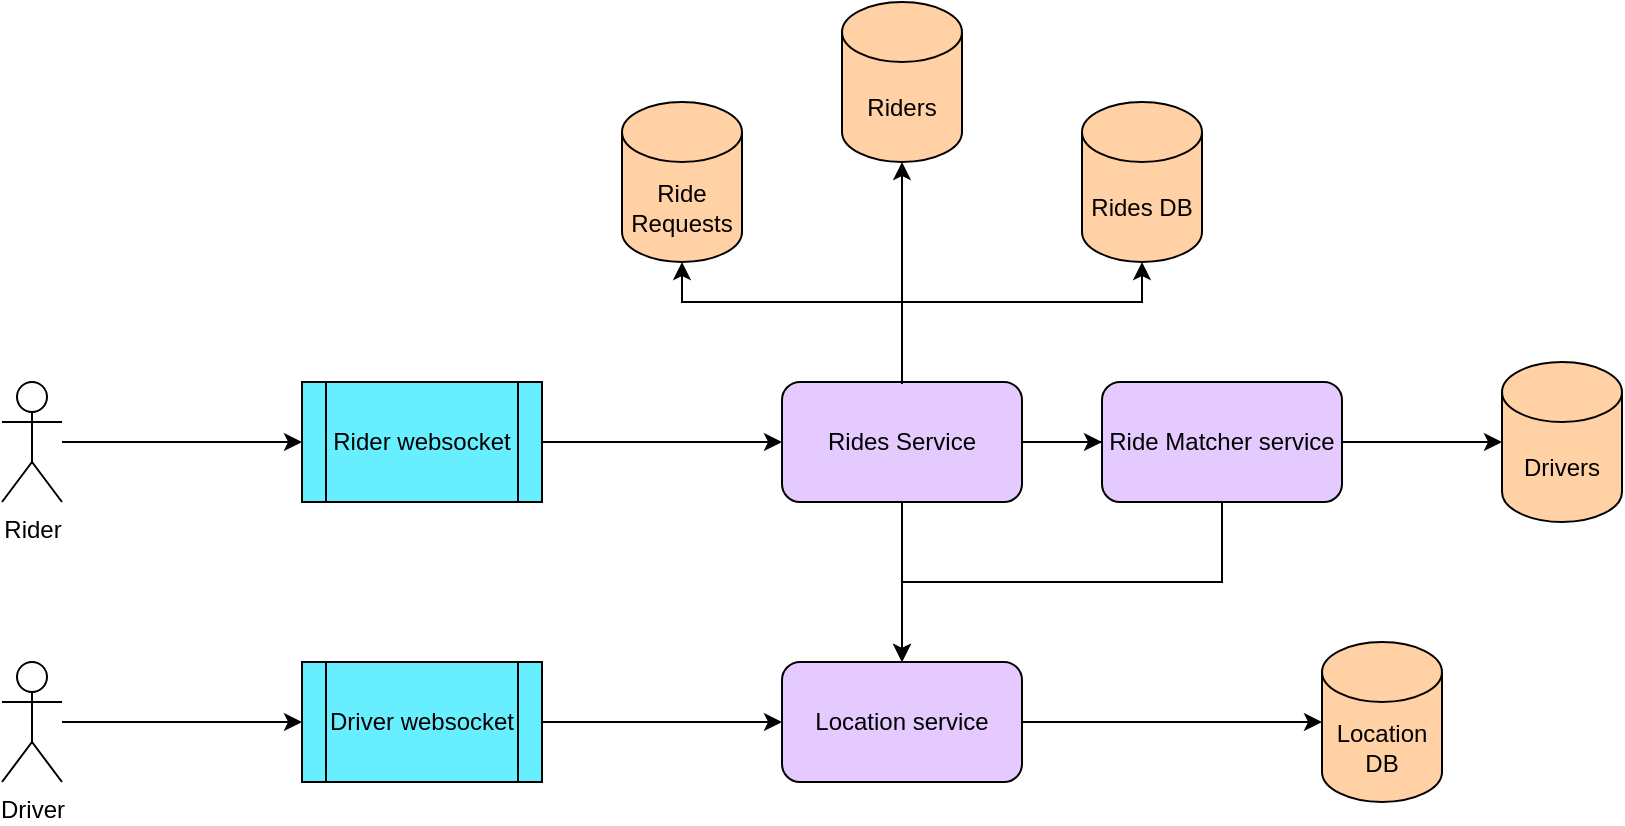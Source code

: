 <mxfile version="26.2.9">
  <diagram name="Page-1" id="oiq2-20EZvOvc28KRUjk">
    <mxGraphModel dx="1020" dy="655" grid="1" gridSize="10" guides="1" tooltips="1" connect="1" arrows="1" fold="1" page="1" pageScale="1" pageWidth="850" pageHeight="1100" math="0" shadow="0">
      <root>
        <mxCell id="0" />
        <mxCell id="1" parent="0" />
        <mxCell id="qF544aJauJ5sndSdHiLU-12" style="edgeStyle=orthogonalEdgeStyle;rounded=0;orthogonalLoop=1;jettySize=auto;html=1;entryX=0;entryY=0.5;entryDx=0;entryDy=0;" edge="1" parent="1" source="qF544aJauJ5sndSdHiLU-1" target="qF544aJauJ5sndSdHiLU-3">
          <mxGeometry relative="1" as="geometry" />
        </mxCell>
        <mxCell id="qF544aJauJ5sndSdHiLU-1" value="Rider" style="shape=umlActor;verticalLabelPosition=bottom;verticalAlign=top;html=1;outlineConnect=0;" vertex="1" parent="1">
          <mxGeometry x="140" y="200" width="30" height="60" as="geometry" />
        </mxCell>
        <mxCell id="qF544aJauJ5sndSdHiLU-16" style="edgeStyle=orthogonalEdgeStyle;rounded=0;orthogonalLoop=1;jettySize=auto;html=1;entryX=0;entryY=0.5;entryDx=0;entryDy=0;" edge="1" parent="1" source="qF544aJauJ5sndSdHiLU-2" target="qF544aJauJ5sndSdHiLU-4">
          <mxGeometry relative="1" as="geometry" />
        </mxCell>
        <mxCell id="qF544aJauJ5sndSdHiLU-2" value="Driver" style="shape=umlActor;verticalLabelPosition=bottom;verticalAlign=top;html=1;outlineConnect=0;" vertex="1" parent="1">
          <mxGeometry x="140" y="340" width="30" height="60" as="geometry" />
        </mxCell>
        <mxCell id="qF544aJauJ5sndSdHiLU-19" style="edgeStyle=orthogonalEdgeStyle;rounded=0;orthogonalLoop=1;jettySize=auto;html=1;entryX=0;entryY=0.5;entryDx=0;entryDy=0;" edge="1" parent="1" source="qF544aJauJ5sndSdHiLU-3" target="qF544aJauJ5sndSdHiLU-18">
          <mxGeometry relative="1" as="geometry" />
        </mxCell>
        <mxCell id="qF544aJauJ5sndSdHiLU-3" value="Rider websocket" style="shape=process;whiteSpace=wrap;html=1;backgroundOutline=1;fillColor=#67EFFF;" vertex="1" parent="1">
          <mxGeometry x="290" y="200" width="120" height="60" as="geometry" />
        </mxCell>
        <mxCell id="qF544aJauJ5sndSdHiLU-17" style="edgeStyle=orthogonalEdgeStyle;rounded=0;orthogonalLoop=1;jettySize=auto;html=1;entryX=0;entryY=0.5;entryDx=0;entryDy=0;" edge="1" parent="1" source="qF544aJauJ5sndSdHiLU-4" target="qF544aJauJ5sndSdHiLU-10">
          <mxGeometry relative="1" as="geometry" />
        </mxCell>
        <mxCell id="qF544aJauJ5sndSdHiLU-4" value="Driver websocket" style="shape=process;whiteSpace=wrap;html=1;backgroundOutline=1;fillColor=#67EFFF;" vertex="1" parent="1">
          <mxGeometry x="290" y="340" width="120" height="60" as="geometry" />
        </mxCell>
        <mxCell id="qF544aJauJ5sndSdHiLU-14" style="edgeStyle=orthogonalEdgeStyle;rounded=0;orthogonalLoop=1;jettySize=auto;html=1;" edge="1" parent="1" source="qF544aJauJ5sndSdHiLU-9" target="qF544aJauJ5sndSdHiLU-10">
          <mxGeometry relative="1" as="geometry" />
        </mxCell>
        <mxCell id="qF544aJauJ5sndSdHiLU-33" style="edgeStyle=orthogonalEdgeStyle;rounded=0;orthogonalLoop=1;jettySize=auto;html=1;entryX=0.5;entryY=0;entryDx=0;entryDy=0;" edge="1" parent="1" source="qF544aJauJ5sndSdHiLU-9" target="qF544aJauJ5sndSdHiLU-10">
          <mxGeometry relative="1" as="geometry">
            <Array as="points">
              <mxPoint x="750" y="300" />
              <mxPoint x="590" y="300" />
            </Array>
          </mxGeometry>
        </mxCell>
        <mxCell id="qF544aJauJ5sndSdHiLU-9" value="Ride Matcher service" style="rounded=1;whiteSpace=wrap;html=1;fillColor=#E4CAFF;" vertex="1" parent="1">
          <mxGeometry x="690" y="200" width="120" height="60" as="geometry" />
        </mxCell>
        <mxCell id="qF544aJauJ5sndSdHiLU-10" value="Location service" style="rounded=1;whiteSpace=wrap;html=1;fillColor=#E4CAFF;" vertex="1" parent="1">
          <mxGeometry x="530" y="340" width="120" height="60" as="geometry" />
        </mxCell>
        <mxCell id="qF544aJauJ5sndSdHiLU-11" value="Location DB" style="shape=cylinder3;whiteSpace=wrap;html=1;boundedLbl=1;backgroundOutline=1;size=15;fillColor=#FFD1A4;" vertex="1" parent="1">
          <mxGeometry x="800" y="330" width="60" height="80" as="geometry" />
        </mxCell>
        <mxCell id="qF544aJauJ5sndSdHiLU-15" style="edgeStyle=orthogonalEdgeStyle;rounded=0;orthogonalLoop=1;jettySize=auto;html=1;entryX=0;entryY=0.5;entryDx=0;entryDy=0;entryPerimeter=0;" edge="1" parent="1" source="qF544aJauJ5sndSdHiLU-10" target="qF544aJauJ5sndSdHiLU-11">
          <mxGeometry relative="1" as="geometry" />
        </mxCell>
        <mxCell id="qF544aJauJ5sndSdHiLU-20" style="edgeStyle=orthogonalEdgeStyle;rounded=0;orthogonalLoop=1;jettySize=auto;html=1;entryX=0;entryY=0.5;entryDx=0;entryDy=0;" edge="1" parent="1" source="qF544aJauJ5sndSdHiLU-18" target="qF544aJauJ5sndSdHiLU-9">
          <mxGeometry relative="1" as="geometry" />
        </mxCell>
        <mxCell id="qF544aJauJ5sndSdHiLU-18" value="Rides Service" style="rounded=1;whiteSpace=wrap;html=1;fillColor=#E4CAFF;" vertex="1" parent="1">
          <mxGeometry x="530" y="200" width="120" height="60" as="geometry" />
        </mxCell>
        <mxCell id="qF544aJauJ5sndSdHiLU-23" value="Rides DB" style="shape=cylinder3;whiteSpace=wrap;html=1;boundedLbl=1;backgroundOutline=1;size=15;fillColor=#FFD1A4;" vertex="1" parent="1">
          <mxGeometry x="680" y="60" width="60" height="80" as="geometry" />
        </mxCell>
        <mxCell id="qF544aJauJ5sndSdHiLU-24" style="edgeStyle=orthogonalEdgeStyle;rounded=0;orthogonalLoop=1;jettySize=auto;html=1;entryX=0.5;entryY=1;entryDx=0;entryDy=0;entryPerimeter=0;exitX=0.5;exitY=0;exitDx=0;exitDy=0;" edge="1" parent="1" source="qF544aJauJ5sndSdHiLU-18" target="qF544aJauJ5sndSdHiLU-23">
          <mxGeometry relative="1" as="geometry">
            <Array as="points">
              <mxPoint x="590" y="160" />
              <mxPoint x="710" y="160" />
            </Array>
          </mxGeometry>
        </mxCell>
        <mxCell id="qF544aJauJ5sndSdHiLU-25" value="Drivers" style="shape=cylinder3;whiteSpace=wrap;html=1;boundedLbl=1;backgroundOutline=1;size=15;fillColor=#FFD1A4;" vertex="1" parent="1">
          <mxGeometry x="890" y="190" width="60" height="80" as="geometry" />
        </mxCell>
        <mxCell id="qF544aJauJ5sndSdHiLU-26" style="edgeStyle=orthogonalEdgeStyle;rounded=0;orthogonalLoop=1;jettySize=auto;html=1;entryX=0;entryY=0.5;entryDx=0;entryDy=0;entryPerimeter=0;" edge="1" parent="1" source="qF544aJauJ5sndSdHiLU-9" target="qF544aJauJ5sndSdHiLU-25">
          <mxGeometry relative="1" as="geometry" />
        </mxCell>
        <mxCell id="qF544aJauJ5sndSdHiLU-27" value="Riders" style="shape=cylinder3;whiteSpace=wrap;html=1;boundedLbl=1;backgroundOutline=1;size=15;fillColor=#FFD1A4;" vertex="1" parent="1">
          <mxGeometry x="560" y="10" width="60" height="80" as="geometry" />
        </mxCell>
        <mxCell id="qF544aJauJ5sndSdHiLU-28" style="edgeStyle=orthogonalEdgeStyle;rounded=0;orthogonalLoop=1;jettySize=auto;html=1;entryX=0.5;entryY=1;entryDx=0;entryDy=0;entryPerimeter=0;" edge="1" parent="1" source="qF544aJauJ5sndSdHiLU-18" target="qF544aJauJ5sndSdHiLU-27">
          <mxGeometry relative="1" as="geometry" />
        </mxCell>
        <mxCell id="qF544aJauJ5sndSdHiLU-29" value="Ride&lt;div&gt;Requests&lt;/div&gt;" style="shape=cylinder3;whiteSpace=wrap;html=1;boundedLbl=1;backgroundOutline=1;size=15;fillColor=#FFD1A4;" vertex="1" parent="1">
          <mxGeometry x="450" y="60" width="60" height="80" as="geometry" />
        </mxCell>
        <mxCell id="qF544aJauJ5sndSdHiLU-30" style="edgeStyle=orthogonalEdgeStyle;rounded=0;orthogonalLoop=1;jettySize=auto;html=1;entryX=0.5;entryY=1;entryDx=0;entryDy=0;entryPerimeter=0;" edge="1" parent="1" target="qF544aJauJ5sndSdHiLU-29">
          <mxGeometry relative="1" as="geometry">
            <mxPoint x="590" y="201" as="sourcePoint" />
            <Array as="points">
              <mxPoint x="590" y="160" />
              <mxPoint x="480" y="160" />
            </Array>
          </mxGeometry>
        </mxCell>
      </root>
    </mxGraphModel>
  </diagram>
</mxfile>

